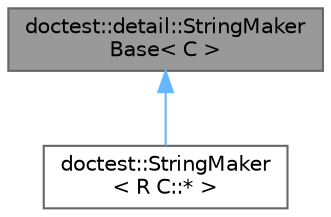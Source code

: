 digraph "doctest::detail::StringMakerBase&lt; C &gt;"
{
 // LATEX_PDF_SIZE
  bgcolor="transparent";
  edge [fontname=Helvetica,fontsize=10,labelfontname=Helvetica,labelfontsize=10];
  node [fontname=Helvetica,fontsize=10,shape=box,height=0.2,width=0.4];
  Node1 [id="Node000001",label="doctest::detail::StringMaker\lBase\< C \>",height=0.2,width=0.4,color="gray40", fillcolor="grey60", style="filled", fontcolor="black",tooltip=" "];
  Node1 -> Node2 [id="edge1_Node000001_Node000002",dir="back",color="steelblue1",style="solid",tooltip=" "];
  Node2 [id="Node000002",label="doctest::StringMaker\l\< R C::* \>",height=0.2,width=0.4,color="gray40", fillcolor="white", style="filled",URL="$structdoctest_1_1_string_maker_3_01_r_01_c_1_1_5_01_4.html",tooltip=" "];
}
